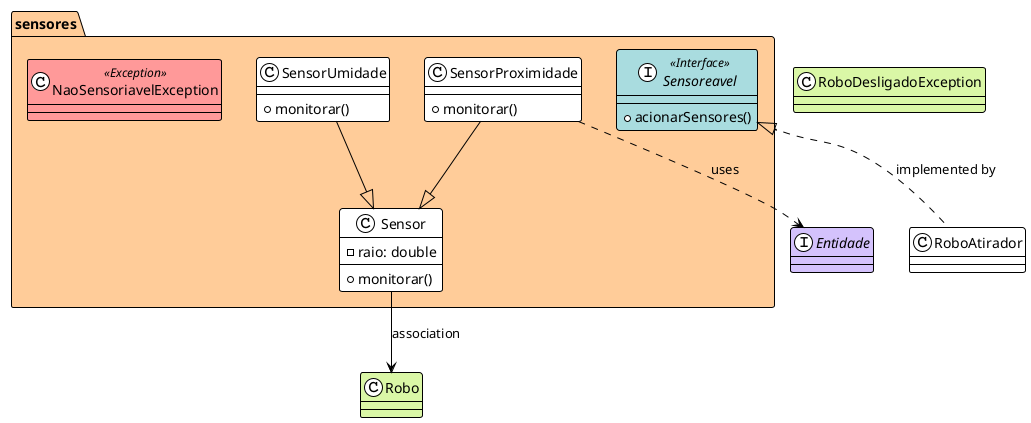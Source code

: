 @startuml
!theme plain
skinparam class {
    BackgroundColor<<Interface>> #A9DCDF
    BackgroundColor<<Class>> #D5E8D4
    BackgroundColor<<Exception>> #FF9999
}

package sensores #FFCC99 {
    interface Sensoreavel <<Interface>> {
        + acionarSensores()
    }

    class Sensor {
        - raio: double
        + monitorar()
    }

    class SensorProximidade {
        + monitorar()
    }

    class SensorUmidade {
        + monitorar()
    }

    class NaoSensoriavelException <<Exception>> {}
}

' External references
class "Robo" as Robo #DAF7A6
interface "Entidade" as Entidade #D4C2FC
class "RoboDesligadoException" as RoboDesligadoException #DAF7A6

' Relationships
SensorProximidade --|> Sensor
SensorUmidade --|> Sensor
Sensoreavel <|.. RoboAtirador: implemented by
Sensor --> Robo: association
SensorProximidade ..> Entidade: uses
@enduml